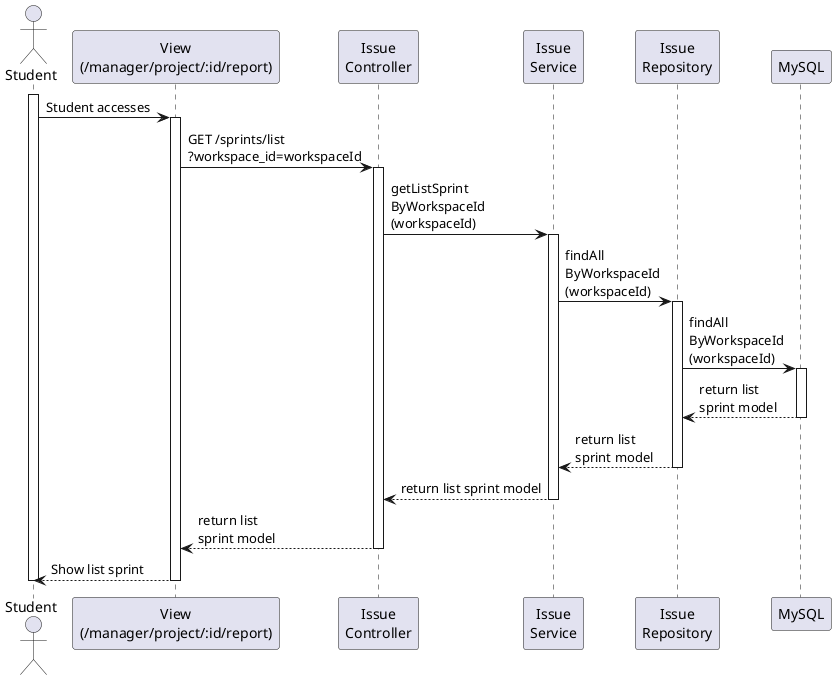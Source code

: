@startuml
actor "Student" as SV
participant "View\n(/manager/project/:id/report)" as View
participant "Issue\nController" as Controller
participant "Issue\nService" as Service
participant "Issue\nRepository" as Repo
participant "MySQL" as MySQL

activate SV
SV -> View : Student accesses
activate View

View -> Controller : GET /sprints/list\n?workspace_id=workspaceId
activate Controller

Controller -> Service : getListSprint\nByWorkspaceId\n(workspaceId)
activate Service
Service -> Repo : findAll\nByWorkspaceId\n(workspaceId)
activate Repo
Repo -> MySQL : findAll\nByWorkspaceId\n(workspaceId)
activate MySQL
MySQL --> Repo : return list\nsprint model
deactivate MySQL
Repo --> Service : return list\nsprint model
deactivate Repo

Service --> Controller : return list sprint model
deactivate Service

Controller --> View : return list\nsprint model
deactivate Controller

View --> SV : Show list sprint
deactivate View
deactivate SV
@enduml

